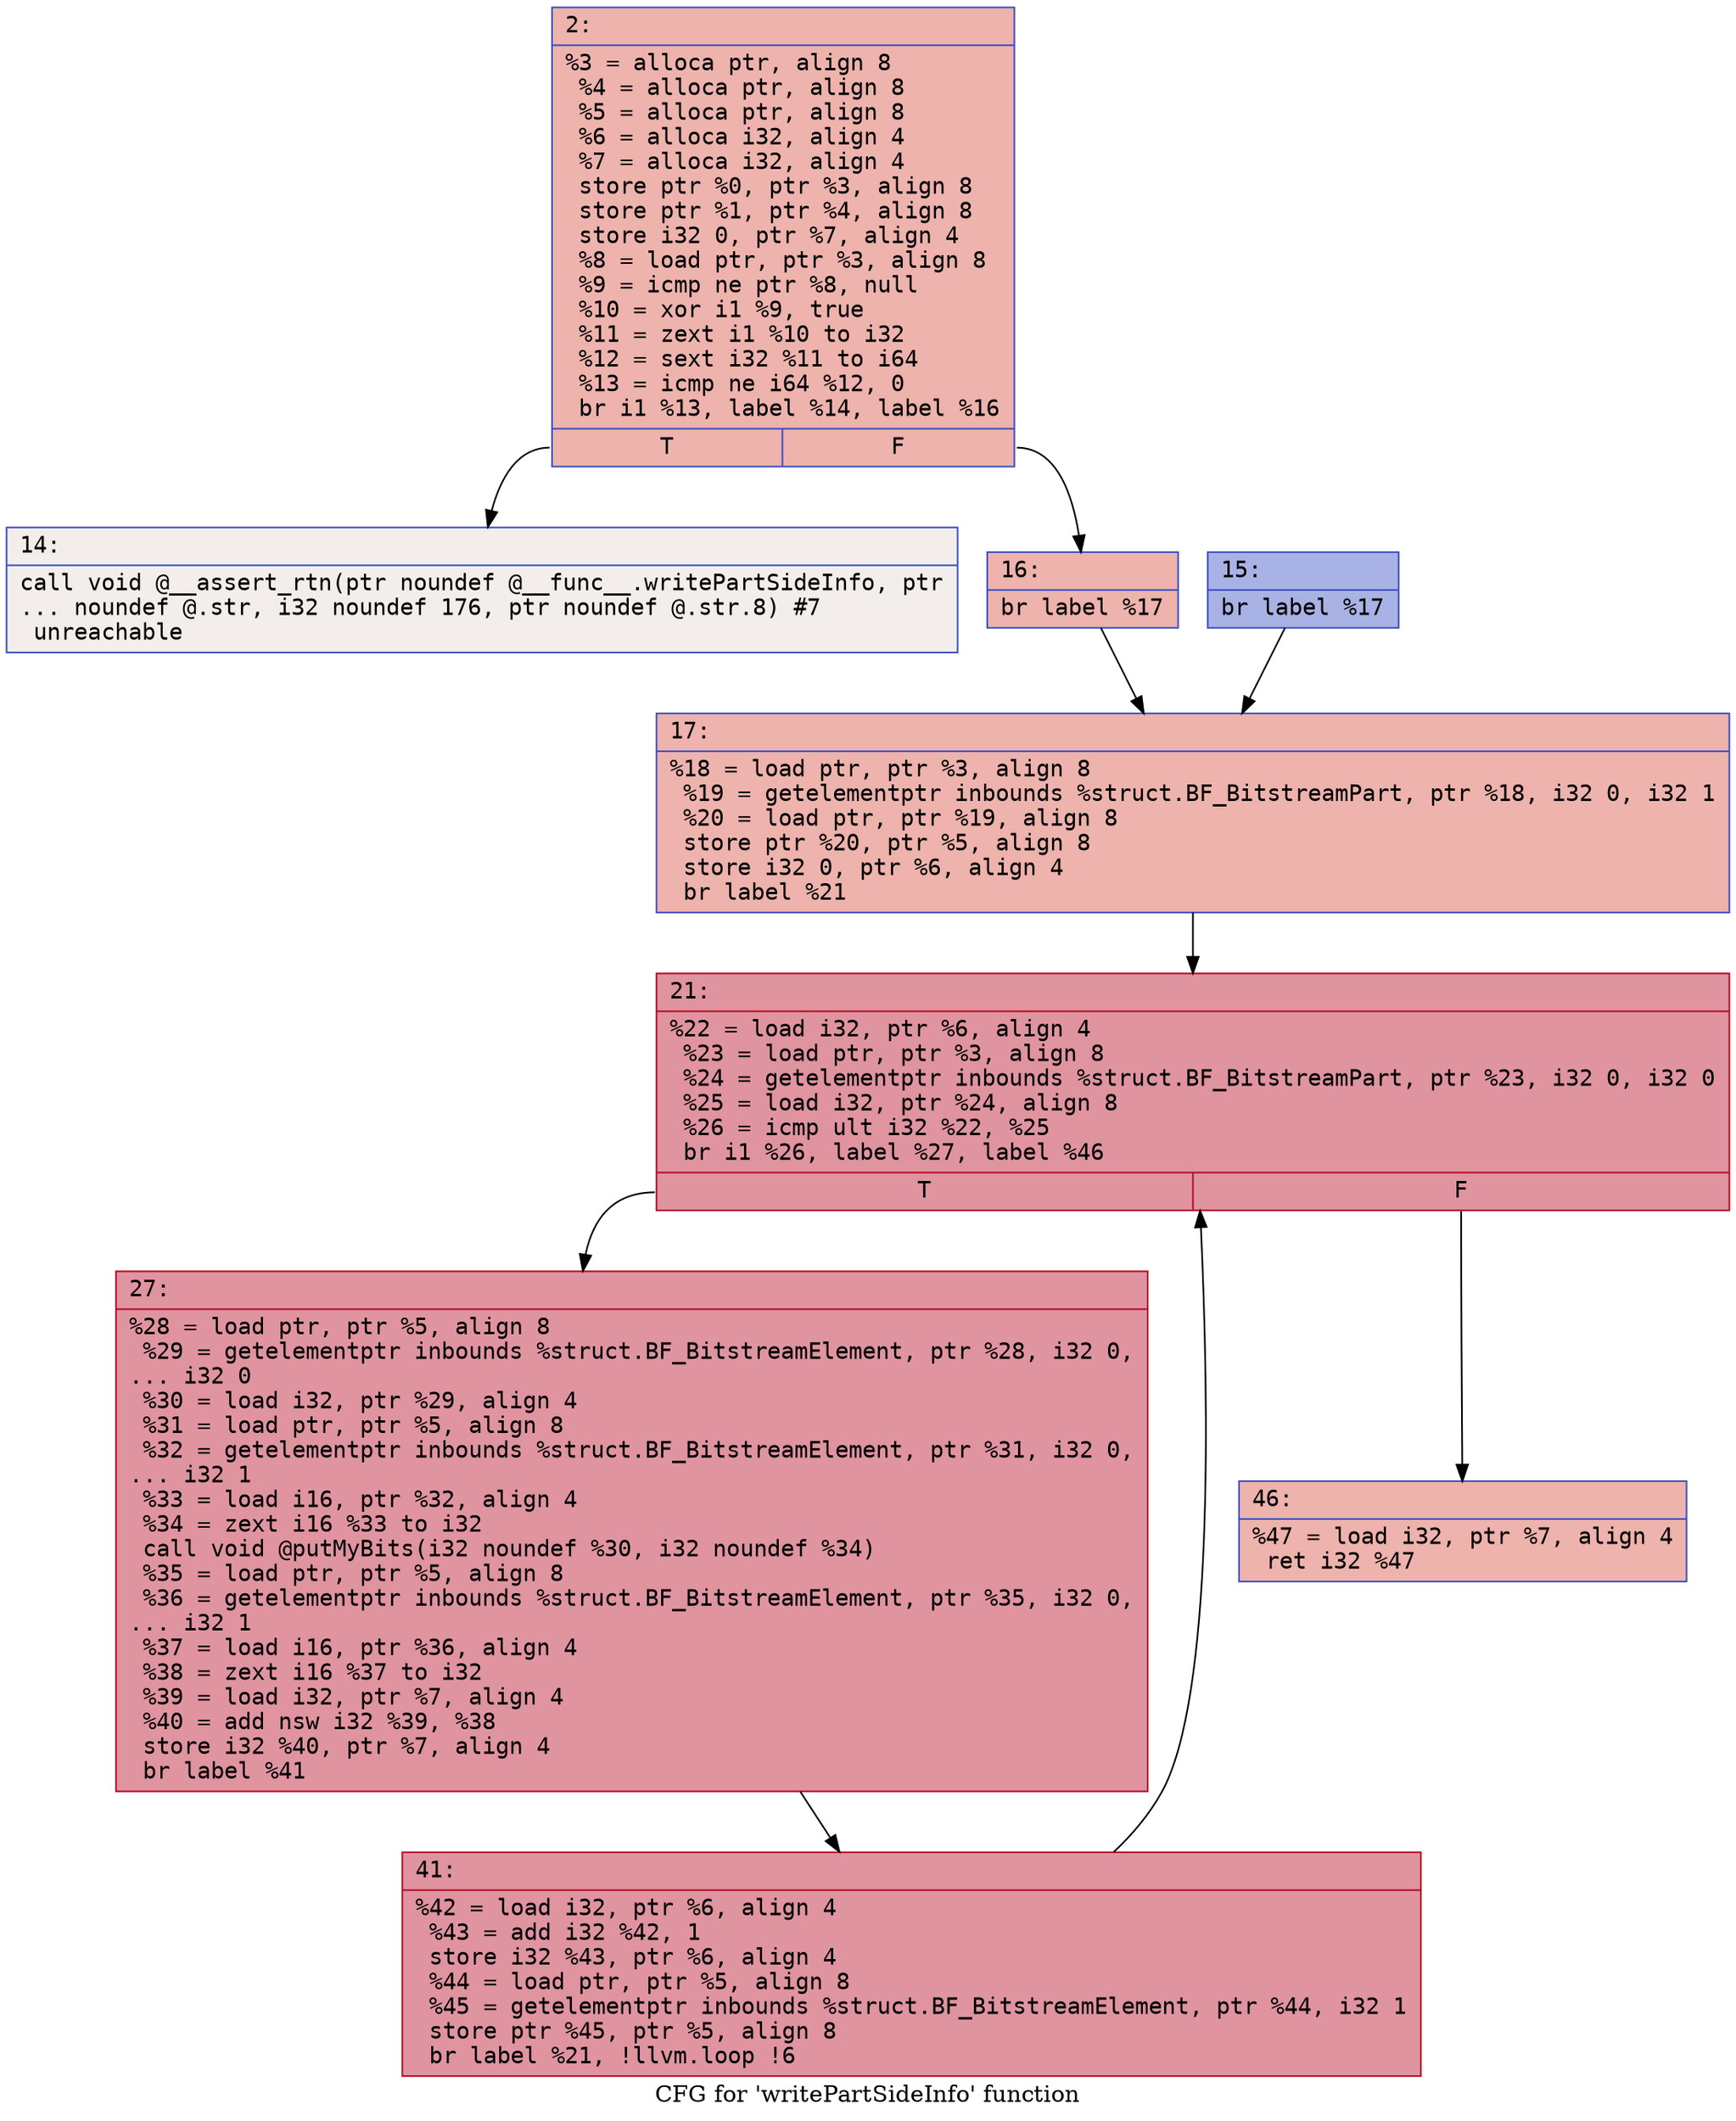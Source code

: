 digraph "CFG for 'writePartSideInfo' function" {
	label="CFG for 'writePartSideInfo' function";

	Node0x6000039ddef0 [shape=record,color="#3d50c3ff", style=filled, fillcolor="#d6524470" fontname="Courier",label="{2:\l|  %3 = alloca ptr, align 8\l  %4 = alloca ptr, align 8\l  %5 = alloca ptr, align 8\l  %6 = alloca i32, align 4\l  %7 = alloca i32, align 4\l  store ptr %0, ptr %3, align 8\l  store ptr %1, ptr %4, align 8\l  store i32 0, ptr %7, align 4\l  %8 = load ptr, ptr %3, align 8\l  %9 = icmp ne ptr %8, null\l  %10 = xor i1 %9, true\l  %11 = zext i1 %10 to i32\l  %12 = sext i32 %11 to i64\l  %13 = icmp ne i64 %12, 0\l  br i1 %13, label %14, label %16\l|{<s0>T|<s1>F}}"];
	Node0x6000039ddef0:s0 -> Node0x6000039ddf40[tooltip="2 -> 14\nProbability 0.00%" ];
	Node0x6000039ddef0:s1 -> Node0x6000039ddfe0[tooltip="2 -> 16\nProbability 100.00%" ];
	Node0x6000039ddf40 [shape=record,color="#3d50c3ff", style=filled, fillcolor="#e5d8d170" fontname="Courier",label="{14:\l|  call void @__assert_rtn(ptr noundef @__func__.writePartSideInfo, ptr\l... noundef @.str, i32 noundef 176, ptr noundef @.str.8) #7\l  unreachable\l}"];
	Node0x6000039ddf90 [shape=record,color="#3d50c3ff", style=filled, fillcolor="#3d50c370" fontname="Courier",label="{15:\l|  br label %17\l}"];
	Node0x6000039ddf90 -> Node0x6000039de030[tooltip="15 -> 17\nProbability 100.00%" ];
	Node0x6000039ddfe0 [shape=record,color="#3d50c3ff", style=filled, fillcolor="#d6524470" fontname="Courier",label="{16:\l|  br label %17\l}"];
	Node0x6000039ddfe0 -> Node0x6000039de030[tooltip="16 -> 17\nProbability 100.00%" ];
	Node0x6000039de030 [shape=record,color="#3d50c3ff", style=filled, fillcolor="#d6524470" fontname="Courier",label="{17:\l|  %18 = load ptr, ptr %3, align 8\l  %19 = getelementptr inbounds %struct.BF_BitstreamPart, ptr %18, i32 0, i32 1\l  %20 = load ptr, ptr %19, align 8\l  store ptr %20, ptr %5, align 8\l  store i32 0, ptr %6, align 4\l  br label %21\l}"];
	Node0x6000039de030 -> Node0x6000039de080[tooltip="17 -> 21\nProbability 100.00%" ];
	Node0x6000039de080 [shape=record,color="#b70d28ff", style=filled, fillcolor="#b70d2870" fontname="Courier",label="{21:\l|  %22 = load i32, ptr %6, align 4\l  %23 = load ptr, ptr %3, align 8\l  %24 = getelementptr inbounds %struct.BF_BitstreamPart, ptr %23, i32 0, i32 0\l  %25 = load i32, ptr %24, align 8\l  %26 = icmp ult i32 %22, %25\l  br i1 %26, label %27, label %46\l|{<s0>T|<s1>F}}"];
	Node0x6000039de080:s0 -> Node0x6000039de0d0[tooltip="21 -> 27\nProbability 96.88%" ];
	Node0x6000039de080:s1 -> Node0x6000039de170[tooltip="21 -> 46\nProbability 3.12%" ];
	Node0x6000039de0d0 [shape=record,color="#b70d28ff", style=filled, fillcolor="#b70d2870" fontname="Courier",label="{27:\l|  %28 = load ptr, ptr %5, align 8\l  %29 = getelementptr inbounds %struct.BF_BitstreamElement, ptr %28, i32 0,\l... i32 0\l  %30 = load i32, ptr %29, align 4\l  %31 = load ptr, ptr %5, align 8\l  %32 = getelementptr inbounds %struct.BF_BitstreamElement, ptr %31, i32 0,\l... i32 1\l  %33 = load i16, ptr %32, align 4\l  %34 = zext i16 %33 to i32\l  call void @putMyBits(i32 noundef %30, i32 noundef %34)\l  %35 = load ptr, ptr %5, align 8\l  %36 = getelementptr inbounds %struct.BF_BitstreamElement, ptr %35, i32 0,\l... i32 1\l  %37 = load i16, ptr %36, align 4\l  %38 = zext i16 %37 to i32\l  %39 = load i32, ptr %7, align 4\l  %40 = add nsw i32 %39, %38\l  store i32 %40, ptr %7, align 4\l  br label %41\l}"];
	Node0x6000039de0d0 -> Node0x6000039de120[tooltip="27 -> 41\nProbability 100.00%" ];
	Node0x6000039de120 [shape=record,color="#b70d28ff", style=filled, fillcolor="#b70d2870" fontname="Courier",label="{41:\l|  %42 = load i32, ptr %6, align 4\l  %43 = add i32 %42, 1\l  store i32 %43, ptr %6, align 4\l  %44 = load ptr, ptr %5, align 8\l  %45 = getelementptr inbounds %struct.BF_BitstreamElement, ptr %44, i32 1\l  store ptr %45, ptr %5, align 8\l  br label %21, !llvm.loop !6\l}"];
	Node0x6000039de120 -> Node0x6000039de080[tooltip="41 -> 21\nProbability 100.00%" ];
	Node0x6000039de170 [shape=record,color="#3d50c3ff", style=filled, fillcolor="#d6524470" fontname="Courier",label="{46:\l|  %47 = load i32, ptr %7, align 4\l  ret i32 %47\l}"];
}
